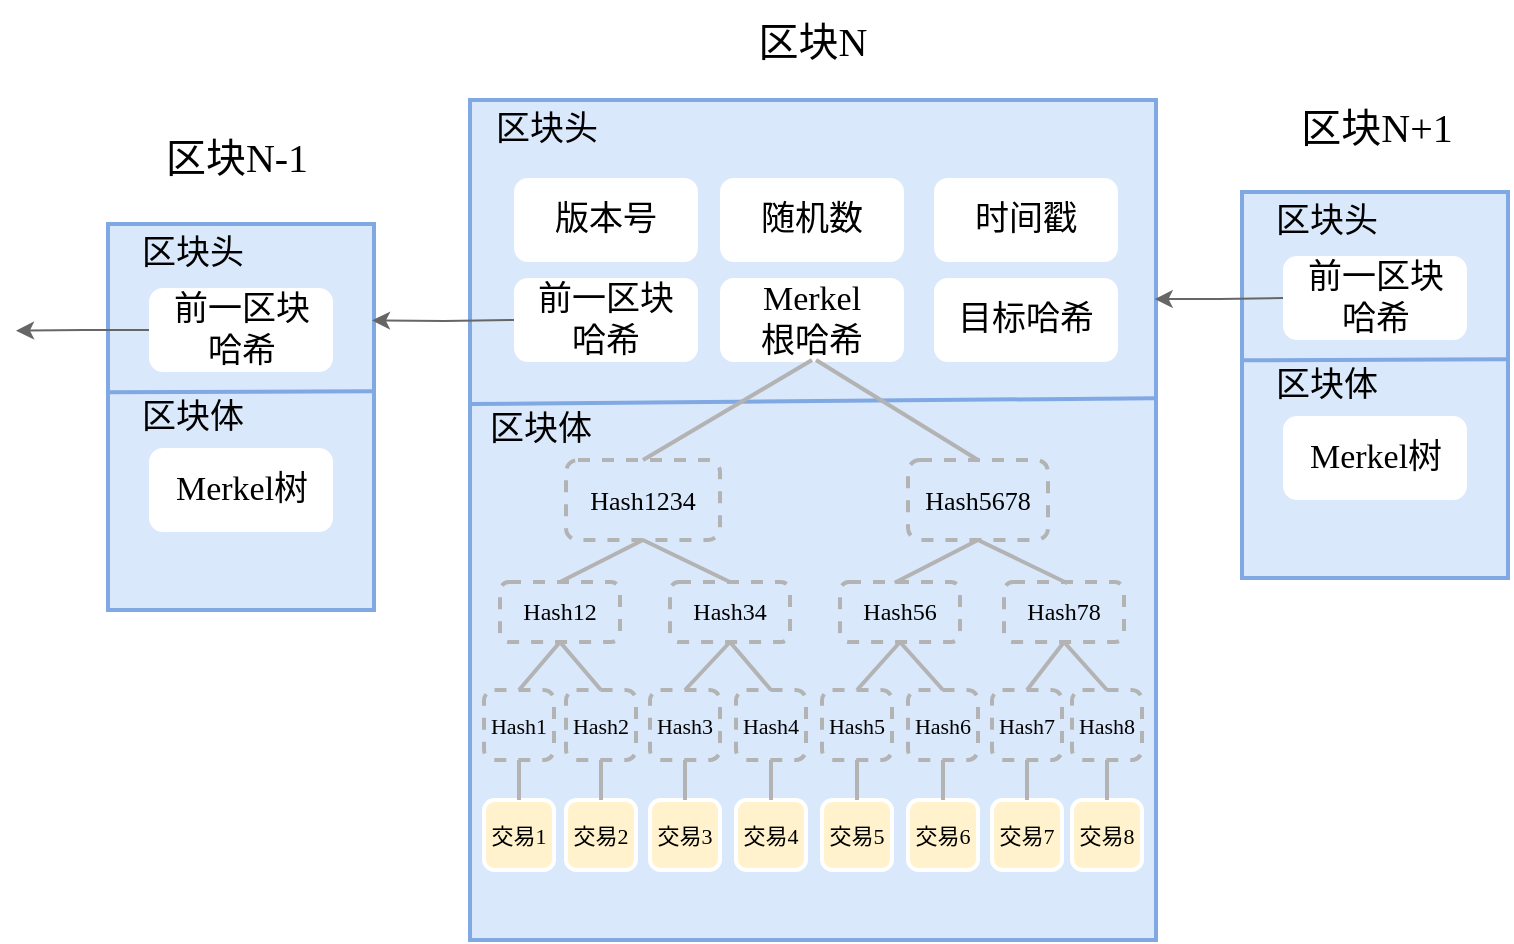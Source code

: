 <mxfile version="24.0.4" type="github">
  <diagram name="第 1 页" id="rfyp5XbZHHv5G1FWqzIb">
    <mxGraphModel dx="794" dy="492" grid="1" gridSize="10" guides="1" tooltips="1" connect="1" arrows="1" fold="1" page="1" pageScale="1" pageWidth="827" pageHeight="1169" math="0" shadow="0">
      <root>
        <mxCell id="0" />
        <mxCell id="1" parent="0" />
        <mxCell id="lKdmcl2pdgZr0fNqd-Vl-1" value="" style="rounded=0;whiteSpace=wrap;html=1;labelBackgroundColor=none;fontSize=17;fontFamily=宋体;fillColor=#dae8fc;strokeColor=#80A8E3;strokeWidth=2;" parent="1" vertex="1">
          <mxGeometry x="257" y="220" width="343" height="420" as="geometry" />
        </mxCell>
        <mxCell id="lKdmcl2pdgZr0fNqd-Vl-4" value="&lt;font style=&quot;font-size: 17px;&quot;&gt;版本号&lt;/font&gt;" style="rounded=1;whiteSpace=wrap;html=1;labelBackgroundColor=none;fontSize=17;strokeWidth=2;strokeColor=#FFFFFF;fontFamily=宋体;align=center;verticalAlign=middle;fontColor=default;fillColor=default;" parent="1" vertex="1">
          <mxGeometry x="280" y="260" width="90" height="40" as="geometry" />
        </mxCell>
        <mxCell id="lKdmcl2pdgZr0fNqd-Vl-5" value="&lt;font style=&quot;font-size: 17px;&quot;&gt;随机数&lt;/font&gt;" style="rounded=1;whiteSpace=wrap;html=1;labelBackgroundColor=none;fontSize=17;strokeColor=#FFFFFF;fontFamily=宋体;strokeWidth=2;align=center;verticalAlign=middle;fontColor=default;fillColor=default;" parent="1" vertex="1">
          <mxGeometry x="383" y="260" width="90" height="40" as="geometry" />
        </mxCell>
        <mxCell id="lKdmcl2pdgZr0fNqd-Vl-6" value="&lt;font style=&quot;font-size: 17px;&quot;&gt;时间戳&lt;/font&gt;" style="rounded=1;whiteSpace=wrap;html=1;labelBackgroundColor=none;fontSize=17;strokeColor=#FFFFFF;fontFamily=宋体;strokeWidth=2;" parent="1" vertex="1">
          <mxGeometry x="490" y="260" width="90" height="40" as="geometry" />
        </mxCell>
        <mxCell id="lKdmcl2pdgZr0fNqd-Vl-7" value="&lt;span style=&quot;font-size: 17px;&quot;&gt;前一区块&lt;/span&gt;&lt;div&gt;&lt;span style=&quot;font-size: 17px;&quot;&gt;哈希&lt;/span&gt;&lt;/div&gt;" style="rounded=1;whiteSpace=wrap;html=1;labelBackgroundColor=none;fontSize=17;fontFamily=宋体;strokeWidth=2;align=center;verticalAlign=middle;strokeColor=#FFFFFF;fontColor=default;fillColor=default;" parent="1" vertex="1">
          <mxGeometry x="280" y="310" width="90" height="40" as="geometry" />
        </mxCell>
        <mxCell id="lKdmcl2pdgZr0fNqd-Vl-8" value="&lt;font face=&quot;Times New Roman&quot; style=&quot;font-size: 17px;&quot;&gt;Merkel&lt;/font&gt;&lt;div&gt;&lt;font style=&quot;font-size: 17px;&quot;&gt;根哈希&lt;/font&gt;&lt;/div&gt;" style="rounded=1;whiteSpace=wrap;html=1;labelBackgroundColor=none;fontSize=17;strokeColor=#FFFFFF;fontFamily=宋体;strokeWidth=2;align=center;verticalAlign=middle;fillColor=default;fontColor=default;" parent="1" vertex="1">
          <mxGeometry x="383" y="310" width="90" height="40" as="geometry" />
        </mxCell>
        <mxCell id="lKdmcl2pdgZr0fNqd-Vl-9" value="&lt;font style=&quot;font-size: 17px;&quot;&gt;目标哈希&lt;/font&gt;" style="rounded=1;whiteSpace=wrap;html=1;labelBackgroundColor=none;fontSize=17;strokeColor=#FFFFFF;fontFamily=宋体;strokeWidth=2;align=center;verticalAlign=middle;fontColor=default;fillColor=default;" parent="1" vertex="1">
          <mxGeometry x="490" y="310" width="90" height="40" as="geometry" />
        </mxCell>
        <mxCell id="lKdmcl2pdgZr0fNqd-Vl-10" value="&lt;font style=&quot;font-size: 17px;&quot;&gt;区块头&lt;/font&gt;" style="text;html=1;align=center;verticalAlign=middle;resizable=0;points=[];autosize=1;strokeColor=none;fillColor=none;fontFamily=宋体;fontSize=12;fontColor=default;labelBackgroundColor=none;" parent="1" vertex="1">
          <mxGeometry x="260" y="220" width="70" height="30" as="geometry" />
        </mxCell>
        <mxCell id="lKdmcl2pdgZr0fNqd-Vl-11" value="" style="endArrow=none;html=1;rounded=0;fontFamily=宋体;fontSize=17;fontColor=default;labelBackgroundColor=none;exitX=0.005;exitY=0.067;exitDx=0;exitDy=0;exitPerimeter=0;entryX=0.998;entryY=0.355;entryDx=0;entryDy=0;entryPerimeter=0;fillColor=#dae8fc;strokeColor=#80A8E3;strokeWidth=2;align=center;verticalAlign=middle;" parent="1" source="lKdmcl2pdgZr0fNqd-Vl-12" target="lKdmcl2pdgZr0fNqd-Vl-1" edge="1">
          <mxGeometry width="50" height="50" relative="1" as="geometry">
            <mxPoint x="450" y="420" as="sourcePoint" />
            <mxPoint x="500" y="370" as="targetPoint" />
            <Array as="points" />
          </mxGeometry>
        </mxCell>
        <mxCell id="lKdmcl2pdgZr0fNqd-Vl-12" value="&lt;font style=&quot;font-size: 17px;&quot;&gt;区块体&lt;/font&gt;" style="text;html=1;align=center;verticalAlign=middle;resizable=0;points=[];autosize=1;strokeColor=none;fillColor=none;fontFamily=宋体;fontSize=12;fontColor=default;labelBackgroundColor=none;" parent="1" vertex="1">
          <mxGeometry x="257" y="370" width="70" height="30" as="geometry" />
        </mxCell>
        <mxCell id="lKdmcl2pdgZr0fNqd-Vl-13" value="Hash1234" style="rounded=1;whiteSpace=wrap;html=1;align=center;verticalAlign=middle;fontFamily=Times New Roman;fontSize=13;fontColor=default;labelBackgroundColor=none;fillColor=none;gradientColor=none;strokeWidth=2;strokeColor=#b3b3b3;dashed=1;" parent="1" vertex="1">
          <mxGeometry x="305" y="400" width="77" height="40" as="geometry" />
        </mxCell>
        <mxCell id="lKdmcl2pdgZr0fNqd-Vl-14" value="Hash5678" style="rounded=1;whiteSpace=wrap;html=1;align=center;verticalAlign=middle;fontFamily=Times New Roman;fontSize=13;fontColor=default;labelBackgroundColor=none;fillColor=none;gradientColor=none;strokeWidth=2;strokeColor=#b3b3b3;dashed=1;" parent="1" vertex="1">
          <mxGeometry x="476" y="400" width="70" height="40" as="geometry" />
        </mxCell>
        <mxCell id="lKdmcl2pdgZr0fNqd-Vl-15" value="" style="endArrow=none;html=1;rounded=0;fontFamily=宋体;fontSize=12;fontColor=default;labelBackgroundColor=none;exitX=0.5;exitY=0;exitDx=0;exitDy=0;strokeColor=#B3B3B3;strokeWidth=2;align=center;verticalAlign=middle;" parent="1" source="lKdmcl2pdgZr0fNqd-Vl-14" edge="1">
          <mxGeometry width="50" height="50" relative="1" as="geometry">
            <mxPoint x="450" y="420" as="sourcePoint" />
            <mxPoint x="430" y="350" as="targetPoint" />
          </mxGeometry>
        </mxCell>
        <mxCell id="lKdmcl2pdgZr0fNqd-Vl-16" value="" style="endArrow=none;html=1;rounded=0;fontFamily=宋体;fontSize=12;fontColor=default;labelBackgroundColor=none;exitX=0.5;exitY=0;exitDx=0;exitDy=0;entryX=0.5;entryY=1;entryDx=0;entryDy=0;strokeWidth=2;strokeColor=#B3B3B3;" parent="1" source="lKdmcl2pdgZr0fNqd-Vl-13" target="lKdmcl2pdgZr0fNqd-Vl-8" edge="1">
          <mxGeometry width="50" height="50" relative="1" as="geometry">
            <mxPoint x="450" y="420" as="sourcePoint" />
            <mxPoint x="500" y="370" as="targetPoint" />
          </mxGeometry>
        </mxCell>
        <mxCell id="lKdmcl2pdgZr0fNqd-Vl-17" value="Hash12" style="rounded=1;whiteSpace=wrap;html=1;align=center;verticalAlign=middle;fontFamily=Times New Roman;fontSize=12;fontColor=default;labelBackgroundColor=none;fillColor=none;gradientColor=none;dashed=1;strokeWidth=2;strokeColor=#b3b3b3;" parent="1" vertex="1">
          <mxGeometry x="272" y="461" width="60" height="30" as="geometry" />
        </mxCell>
        <mxCell id="lKdmcl2pdgZr0fNqd-Vl-18" value="Hash34" style="rounded=1;whiteSpace=wrap;html=1;align=center;verticalAlign=middle;fontFamily=Times New Roman;fontSize=12;fontColor=default;labelBackgroundColor=none;fillColor=none;gradientColor=none;dashed=1;strokeWidth=2;strokeColor=#b3b3b3;" parent="1" vertex="1">
          <mxGeometry x="357" y="461" width="60" height="30" as="geometry" />
        </mxCell>
        <mxCell id="lKdmcl2pdgZr0fNqd-Vl-19" value="Hash78" style="rounded=1;whiteSpace=wrap;html=1;align=center;verticalAlign=middle;fontFamily=Times New Roman;fontSize=12;fontColor=default;labelBackgroundColor=none;fillColor=none;gradientColor=none;dashed=1;strokeWidth=2;strokeColor=#b3b3b3;" parent="1" vertex="1">
          <mxGeometry x="524" y="461" width="60" height="30" as="geometry" />
        </mxCell>
        <mxCell id="lKdmcl2pdgZr0fNqd-Vl-20" value="Hash56" style="rounded=1;whiteSpace=wrap;html=1;align=center;verticalAlign=middle;fontFamily=Times New Roman;fontSize=12;fontColor=default;labelBackgroundColor=none;fillColor=none;gradientColor=none;dashed=1;strokeWidth=2;strokeColor=#b3b3b3;" parent="1" vertex="1">
          <mxGeometry x="442" y="461" width="60" height="30" as="geometry" />
        </mxCell>
        <mxCell id="lKdmcl2pdgZr0fNqd-Vl-21" value="Hash1" style="rounded=1;whiteSpace=wrap;html=1;align=center;verticalAlign=middle;fontFamily=Times New Roman;fontSize=11;fontColor=default;labelBackgroundColor=none;fillColor=none;gradientColor=none;dashed=1;strokeWidth=2;strokeColor=#b3b3b3;" parent="1" vertex="1">
          <mxGeometry x="264" y="515" width="35" height="35" as="geometry" />
        </mxCell>
        <mxCell id="lKdmcl2pdgZr0fNqd-Vl-22" value="Hash2" style="rounded=1;whiteSpace=wrap;html=1;align=center;verticalAlign=middle;fontFamily=Times New Roman;fontSize=11;fontColor=default;labelBackgroundColor=none;fillColor=none;gradientColor=none;dashed=1;strokeWidth=2;strokeColor=#b3b3b3;" parent="1" vertex="1">
          <mxGeometry x="305" y="515" width="35" height="35" as="geometry" />
        </mxCell>
        <mxCell id="lKdmcl2pdgZr0fNqd-Vl-23" value="Hash3" style="rounded=1;whiteSpace=wrap;html=1;align=center;verticalAlign=middle;fontFamily=Times New Roman;fontSize=11;fontColor=default;labelBackgroundColor=none;fillColor=none;gradientColor=none;dashed=1;strokeWidth=2;strokeColor=#b3b3b3;" parent="1" vertex="1">
          <mxGeometry x="347" y="515" width="35" height="35" as="geometry" />
        </mxCell>
        <mxCell id="lKdmcl2pdgZr0fNqd-Vl-24" value="Hash4" style="rounded=1;whiteSpace=wrap;html=1;align=center;verticalAlign=middle;fontFamily=Times New Roman;fontSize=11;fontColor=default;labelBackgroundColor=none;fillColor=none;gradientColor=none;dashed=1;strokeWidth=2;strokeColor=#b3b3b3;" parent="1" vertex="1">
          <mxGeometry x="390" y="515" width="35" height="35" as="geometry" />
        </mxCell>
        <mxCell id="lKdmcl2pdgZr0fNqd-Vl-25" value="Hash5" style="rounded=1;whiteSpace=wrap;html=1;align=center;verticalAlign=middle;fontFamily=Times New Roman;fontSize=11;fontColor=default;labelBackgroundColor=none;fillColor=none;gradientColor=none;dashed=1;strokeWidth=2;strokeColor=#b3b3b3;" parent="1" vertex="1">
          <mxGeometry x="433" y="515" width="35" height="35" as="geometry" />
        </mxCell>
        <mxCell id="lKdmcl2pdgZr0fNqd-Vl-26" value="Hash6" style="rounded=1;whiteSpace=wrap;html=1;align=center;verticalAlign=middle;fontFamily=Times New Roman;fontSize=11;fontColor=default;labelBackgroundColor=none;fillColor=none;gradientColor=none;dashed=1;strokeWidth=2;strokeColor=#b3b3b3;" parent="1" vertex="1">
          <mxGeometry x="476" y="515" width="35" height="35" as="geometry" />
        </mxCell>
        <mxCell id="lKdmcl2pdgZr0fNqd-Vl-27" value="Hash7" style="rounded=1;whiteSpace=wrap;html=1;align=center;verticalAlign=middle;fontFamily=Times New Roman;fontSize=11;fontColor=default;labelBackgroundColor=none;fillColor=none;gradientColor=none;dashed=1;strokeWidth=2;strokeColor=#b3b3b3;" parent="1" vertex="1">
          <mxGeometry x="518" y="515" width="35" height="35" as="geometry" />
        </mxCell>
        <mxCell id="lKdmcl2pdgZr0fNqd-Vl-28" value="Hash8" style="rounded=1;whiteSpace=wrap;html=1;align=center;verticalAlign=middle;fontFamily=Times New Roman;fontSize=11;fontColor=default;labelBackgroundColor=none;fillColor=none;gradientColor=none;dashed=1;strokeWidth=2;strokeColor=#b3b3b3;" parent="1" vertex="1">
          <mxGeometry x="558" y="515" width="35" height="35" as="geometry" />
        </mxCell>
        <mxCell id="lKdmcl2pdgZr0fNqd-Vl-29" value="交易1" style="rounded=1;whiteSpace=wrap;html=1;align=center;verticalAlign=middle;fontFamily=宋体;fontSize=11;labelBackgroundColor=none;fillColor=#fff2cc;strokeWidth=2;strokeColor=#FFFFFF;" parent="1" vertex="1">
          <mxGeometry x="264" y="570" width="35" height="35" as="geometry" />
        </mxCell>
        <mxCell id="lKdmcl2pdgZr0fNqd-Vl-30" value="交易2" style="rounded=1;whiteSpace=wrap;html=1;align=center;verticalAlign=middle;fontFamily=宋体;fontSize=11;labelBackgroundColor=none;fillColor=#fff2cc;strokeWidth=2;strokeColor=#FFFFFF;fontColor=default;" parent="1" vertex="1">
          <mxGeometry x="305" y="570" width="35" height="35" as="geometry" />
        </mxCell>
        <mxCell id="lKdmcl2pdgZr0fNqd-Vl-31" value="交易3" style="rounded=1;whiteSpace=wrap;html=1;align=center;verticalAlign=middle;fontFamily=宋体;fontSize=11;labelBackgroundColor=none;fillColor=#fff2cc;strokeWidth=2;strokeColor=#FFFFFF;fontColor=default;" parent="1" vertex="1">
          <mxGeometry x="347" y="570" width="35" height="35" as="geometry" />
        </mxCell>
        <mxCell id="lKdmcl2pdgZr0fNqd-Vl-32" value="交易4" style="rounded=1;whiteSpace=wrap;html=1;align=center;verticalAlign=middle;fontFamily=宋体;fontSize=11;labelBackgroundColor=none;fillColor=#fff2cc;strokeWidth=2;strokeColor=#FFFFFF;fontColor=default;" parent="1" vertex="1">
          <mxGeometry x="390" y="570" width="35" height="35" as="geometry" />
        </mxCell>
        <mxCell id="lKdmcl2pdgZr0fNqd-Vl-33" value="交易5" style="rounded=1;whiteSpace=wrap;html=1;align=center;verticalAlign=middle;fontFamily=宋体;fontSize=11;labelBackgroundColor=none;fillColor=#fff2cc;strokeWidth=2;strokeColor=#FFFFFF;fontColor=default;" parent="1" vertex="1">
          <mxGeometry x="433" y="570" width="35" height="35" as="geometry" />
        </mxCell>
        <mxCell id="lKdmcl2pdgZr0fNqd-Vl-34" value="交易6" style="rounded=1;whiteSpace=wrap;html=1;align=center;verticalAlign=middle;fontFamily=宋体;fontSize=11;labelBackgroundColor=none;fillColor=#fff2cc;strokeWidth=2;strokeColor=#FFFFFF;fontColor=default;" parent="1" vertex="1">
          <mxGeometry x="476" y="570" width="35" height="35" as="geometry" />
        </mxCell>
        <mxCell id="lKdmcl2pdgZr0fNqd-Vl-35" value="交易7" style="rounded=1;whiteSpace=wrap;html=1;align=center;verticalAlign=middle;fontFamily=宋体;fontSize=11;labelBackgroundColor=none;fillColor=#fff2cc;strokeWidth=2;strokeColor=#FFFFFF;fontColor=default;" parent="1" vertex="1">
          <mxGeometry x="518" y="570" width="35" height="35" as="geometry" />
        </mxCell>
        <mxCell id="lKdmcl2pdgZr0fNqd-Vl-36" value="交易8" style="rounded=1;whiteSpace=wrap;html=1;align=center;verticalAlign=middle;fontFamily=宋体;fontSize=11;labelBackgroundColor=none;fillColor=#fff2cc;strokeWidth=2;strokeColor=#FFFFFF;fontColor=default;" parent="1" vertex="1">
          <mxGeometry x="558" y="570" width="35" height="35" as="geometry" />
        </mxCell>
        <mxCell id="lKdmcl2pdgZr0fNqd-Vl-37" value="" style="endArrow=none;html=1;rounded=0;fontFamily=Times New Roman;fontSize=12;fontColor=default;labelBackgroundColor=none;entryX=0.5;entryY=1;entryDx=0;entryDy=0;exitX=0.5;exitY=0;exitDx=0;exitDy=0;strokeWidth=2;strokeColor=#b3b3b3;" parent="1" source="lKdmcl2pdgZr0fNqd-Vl-17" target="lKdmcl2pdgZr0fNqd-Vl-13" edge="1">
          <mxGeometry width="50" height="50" relative="1" as="geometry">
            <mxPoint x="280" y="500" as="sourcePoint" />
            <mxPoint x="330" y="450" as="targetPoint" />
          </mxGeometry>
        </mxCell>
        <mxCell id="lKdmcl2pdgZr0fNqd-Vl-38" value="" style="endArrow=none;html=1;rounded=0;fontFamily=Times New Roman;fontSize=12;fontColor=default;labelBackgroundColor=none;exitX=0.5;exitY=0;exitDx=0;exitDy=0;entryX=0.5;entryY=1;entryDx=0;entryDy=0;strokeWidth=2;strokeColor=#b3b3b3;" parent="1" source="lKdmcl2pdgZr0fNqd-Vl-18" target="lKdmcl2pdgZr0fNqd-Vl-13" edge="1">
          <mxGeometry width="50" height="50" relative="1" as="geometry">
            <mxPoint x="90" y="490" as="sourcePoint" />
            <mxPoint x="340" y="440" as="targetPoint" />
          </mxGeometry>
        </mxCell>
        <mxCell id="lKdmcl2pdgZr0fNqd-Vl-39" value="" style="endArrow=none;html=1;rounded=0;fontFamily=Times New Roman;fontSize=11;fontColor=default;labelBackgroundColor=none;exitX=0.5;exitY=0;exitDx=0;exitDy=0;entryX=0.5;entryY=1;entryDx=0;entryDy=0;strokeWidth=2;strokeColor=#b3b3b3;" parent="1" source="lKdmcl2pdgZr0fNqd-Vl-21" target="lKdmcl2pdgZr0fNqd-Vl-17" edge="1">
          <mxGeometry width="50" height="50" relative="1" as="geometry">
            <mxPoint x="250" y="540" as="sourcePoint" />
            <mxPoint x="300" y="500" as="targetPoint" />
          </mxGeometry>
        </mxCell>
        <mxCell id="lKdmcl2pdgZr0fNqd-Vl-40" value="" style="endArrow=none;html=1;rounded=0;fontFamily=宋体;fontSize=11;fontColor=default;labelBackgroundColor=none;entryX=0.5;entryY=1;entryDx=0;entryDy=0;strokeWidth=2;strokeColor=#b3b3b3;" parent="1" source="lKdmcl2pdgZr0fNqd-Vl-29" target="lKdmcl2pdgZr0fNqd-Vl-21" edge="1">
          <mxGeometry width="50" height="50" relative="1" as="geometry">
            <mxPoint x="300" y="575" as="sourcePoint" />
            <mxPoint x="350" y="525" as="targetPoint" />
          </mxGeometry>
        </mxCell>
        <mxCell id="lKdmcl2pdgZr0fNqd-Vl-41" value="" style="endArrow=none;html=1;rounded=0;fontFamily=宋体;fontSize=11;fontColor=default;labelBackgroundColor=none;entryX=0.5;entryY=1;entryDx=0;entryDy=0;strokeWidth=2;strokeColor=#b3b3b3;" parent="1" source="lKdmcl2pdgZr0fNqd-Vl-30" target="lKdmcl2pdgZr0fNqd-Vl-22" edge="1">
          <mxGeometry width="50" height="50" relative="1" as="geometry">
            <mxPoint x="290" y="605" as="sourcePoint" />
            <mxPoint x="340" y="555" as="targetPoint" />
          </mxGeometry>
        </mxCell>
        <mxCell id="lKdmcl2pdgZr0fNqd-Vl-43" value="" style="endArrow=none;html=1;rounded=0;fontFamily=宋体;fontSize=11;fontColor=default;labelBackgroundColor=none;entryX=0.5;entryY=1;entryDx=0;entryDy=0;strokeWidth=2;strokeColor=#b3b3b3;" parent="1" source="lKdmcl2pdgZr0fNqd-Vl-31" target="lKdmcl2pdgZr0fNqd-Vl-23" edge="1">
          <mxGeometry width="50" height="50" relative="1" as="geometry">
            <mxPoint x="340" y="605" as="sourcePoint" />
            <mxPoint x="390" y="555" as="targetPoint" />
          </mxGeometry>
        </mxCell>
        <mxCell id="lKdmcl2pdgZr0fNqd-Vl-46" value="" style="endArrow=none;html=1;rounded=0;fontFamily=宋体;fontSize=11;fontColor=default;labelBackgroundColor=none;entryX=0.5;entryY=1;entryDx=0;entryDy=0;strokeWidth=2;strokeColor=#b3b3b3;" parent="1" source="lKdmcl2pdgZr0fNqd-Vl-32" target="lKdmcl2pdgZr0fNqd-Vl-24" edge="1">
          <mxGeometry width="50" height="50" relative="1" as="geometry">
            <mxPoint x="370" y="665" as="sourcePoint" />
            <mxPoint x="420" y="615" as="targetPoint" />
          </mxGeometry>
        </mxCell>
        <mxCell id="lKdmcl2pdgZr0fNqd-Vl-47" value="" style="endArrow=none;html=1;rounded=0;fontFamily=宋体;fontSize=11;fontColor=default;labelBackgroundColor=none;entryX=0.5;entryY=1;entryDx=0;entryDy=0;strokeWidth=2;strokeColor=#b3b3b3;" parent="1" source="lKdmcl2pdgZr0fNqd-Vl-33" target="lKdmcl2pdgZr0fNqd-Vl-25" edge="1">
          <mxGeometry width="50" height="50" relative="1" as="geometry">
            <mxPoint x="420" y="675" as="sourcePoint" />
            <mxPoint x="470" y="625" as="targetPoint" />
          </mxGeometry>
        </mxCell>
        <mxCell id="lKdmcl2pdgZr0fNqd-Vl-48" value="" style="endArrow=none;html=1;rounded=0;fontFamily=宋体;fontSize=11;fontColor=default;labelBackgroundColor=none;entryX=0.5;entryY=1;entryDx=0;entryDy=0;strokeWidth=2;strokeColor=#b3b3b3;" parent="1" source="lKdmcl2pdgZr0fNqd-Vl-34" target="lKdmcl2pdgZr0fNqd-Vl-26" edge="1">
          <mxGeometry width="50" height="50" relative="1" as="geometry">
            <mxPoint x="380" y="675" as="sourcePoint" />
            <mxPoint x="430" y="625" as="targetPoint" />
          </mxGeometry>
        </mxCell>
        <mxCell id="lKdmcl2pdgZr0fNqd-Vl-49" value="" style="endArrow=none;html=1;rounded=0;fontFamily=宋体;fontSize=11;fontColor=default;labelBackgroundColor=none;entryX=0.5;entryY=1;entryDx=0;entryDy=0;strokeWidth=2;strokeColor=#b3b3b3;" parent="1" source="lKdmcl2pdgZr0fNqd-Vl-35" target="lKdmcl2pdgZr0fNqd-Vl-27" edge="1">
          <mxGeometry width="50" height="50" relative="1" as="geometry">
            <mxPoint x="450" y="675" as="sourcePoint" />
            <mxPoint x="500" y="625" as="targetPoint" />
          </mxGeometry>
        </mxCell>
        <mxCell id="lKdmcl2pdgZr0fNqd-Vl-51" value="" style="endArrow=none;html=1;rounded=0;fontFamily=宋体;fontSize=11;fontColor=default;labelBackgroundColor=none;entryX=0.5;entryY=1;entryDx=0;entryDy=0;exitX=0.5;exitY=0;exitDx=0;exitDy=0;strokeWidth=2;strokeColor=#b3b3b3;" parent="1" source="lKdmcl2pdgZr0fNqd-Vl-36" target="lKdmcl2pdgZr0fNqd-Vl-28" edge="1">
          <mxGeometry width="50" height="50" relative="1" as="geometry">
            <mxPoint x="460" y="685" as="sourcePoint" />
            <mxPoint x="510" y="635" as="targetPoint" />
          </mxGeometry>
        </mxCell>
        <mxCell id="lKdmcl2pdgZr0fNqd-Vl-52" value="" style="endArrow=none;html=1;rounded=0;fontFamily=Times New Roman;fontSize=11;fontColor=default;labelBackgroundColor=none;entryX=0.5;entryY=1;entryDx=0;entryDy=0;exitX=0.5;exitY=0;exitDx=0;exitDy=0;strokeWidth=2;strokeColor=#b3b3b3;" parent="1" source="lKdmcl2pdgZr0fNqd-Vl-22" target="lKdmcl2pdgZr0fNqd-Vl-17" edge="1">
          <mxGeometry width="50" height="50" relative="1" as="geometry">
            <mxPoint x="300" y="550" as="sourcePoint" />
            <mxPoint x="350" y="500" as="targetPoint" />
          </mxGeometry>
        </mxCell>
        <mxCell id="lKdmcl2pdgZr0fNqd-Vl-53" value="" style="endArrow=none;html=1;rounded=0;fontFamily=Times New Roman;fontSize=11;fontColor=default;labelBackgroundColor=none;entryX=0.5;entryY=1;entryDx=0;entryDy=0;exitX=0.5;exitY=0;exitDx=0;exitDy=0;strokeWidth=2;strokeColor=#b3b3b3;" parent="1" source="lKdmcl2pdgZr0fNqd-Vl-23" target="lKdmcl2pdgZr0fNqd-Vl-18" edge="1">
          <mxGeometry width="50" height="50" relative="1" as="geometry">
            <mxPoint x="340" y="550" as="sourcePoint" />
            <mxPoint x="390" y="500" as="targetPoint" />
          </mxGeometry>
        </mxCell>
        <mxCell id="lKdmcl2pdgZr0fNqd-Vl-54" value="" style="endArrow=none;html=1;rounded=0;fontFamily=Times New Roman;fontSize=11;fontColor=default;labelBackgroundColor=none;entryX=0.5;entryY=1;entryDx=0;entryDy=0;exitX=0.5;exitY=0;exitDx=0;exitDy=0;strokeWidth=2;strokeColor=#b3b3b3;" parent="1" source="lKdmcl2pdgZr0fNqd-Vl-25" target="lKdmcl2pdgZr0fNqd-Vl-20" edge="1">
          <mxGeometry width="50" height="50" relative="1" as="geometry">
            <mxPoint x="400" y="560" as="sourcePoint" />
            <mxPoint x="450" y="510" as="targetPoint" />
          </mxGeometry>
        </mxCell>
        <mxCell id="lKdmcl2pdgZr0fNqd-Vl-55" value="" style="endArrow=none;html=1;rounded=0;fontFamily=Times New Roman;fontSize=11;fontColor=default;labelBackgroundColor=none;exitX=0.5;exitY=0;exitDx=0;exitDy=0;entryX=0.5;entryY=1;entryDx=0;entryDy=0;strokeWidth=2;strokeColor=#b3b3b3;" parent="1" source="lKdmcl2pdgZr0fNqd-Vl-27" target="lKdmcl2pdgZr0fNqd-Vl-19" edge="1">
          <mxGeometry width="50" height="50" relative="1" as="geometry">
            <mxPoint x="500" y="540" as="sourcePoint" />
            <mxPoint x="550" y="490" as="targetPoint" />
          </mxGeometry>
        </mxCell>
        <mxCell id="lKdmcl2pdgZr0fNqd-Vl-56" value="" style="endArrow=none;html=1;rounded=0;fontFamily=Times New Roman;fontSize=11;fontColor=default;labelBackgroundColor=none;entryX=0.5;entryY=0;entryDx=0;entryDy=0;exitX=0.5;exitY=1;exitDx=0;exitDy=0;strokeWidth=2;strokeColor=#b3b3b3;" parent="1" source="lKdmcl2pdgZr0fNqd-Vl-18" target="lKdmcl2pdgZr0fNqd-Vl-24" edge="1">
          <mxGeometry width="50" height="50" relative="1" as="geometry">
            <mxPoint x="350" y="580" as="sourcePoint" />
            <mxPoint x="400" y="530" as="targetPoint" />
          </mxGeometry>
        </mxCell>
        <mxCell id="lKdmcl2pdgZr0fNqd-Vl-57" value="" style="endArrow=none;html=1;rounded=0;fontFamily=Times New Roman;fontSize=11;fontColor=default;labelBackgroundColor=none;entryX=0.5;entryY=1;entryDx=0;entryDy=0;exitX=0.5;exitY=0;exitDx=0;exitDy=0;strokeWidth=2;strokeColor=#b3b3b3;" parent="1" source="lKdmcl2pdgZr0fNqd-Vl-26" target="lKdmcl2pdgZr0fNqd-Vl-20" edge="1">
          <mxGeometry width="50" height="50" relative="1" as="geometry">
            <mxPoint x="450" y="580" as="sourcePoint" />
            <mxPoint x="500" y="530" as="targetPoint" />
          </mxGeometry>
        </mxCell>
        <mxCell id="lKdmcl2pdgZr0fNqd-Vl-58" value="" style="endArrow=none;html=1;rounded=0;fontFamily=Times New Roman;fontSize=11;fontColor=default;labelBackgroundColor=none;entryX=0.5;entryY=1;entryDx=0;entryDy=0;exitX=0.5;exitY=0;exitDx=0;exitDy=0;strokeWidth=2;strokeColor=#b3b3b3;" parent="1" source="lKdmcl2pdgZr0fNqd-Vl-28" target="lKdmcl2pdgZr0fNqd-Vl-19" edge="1">
          <mxGeometry width="50" height="50" relative="1" as="geometry">
            <mxPoint x="430" y="540" as="sourcePoint" />
            <mxPoint x="480" y="490" as="targetPoint" />
          </mxGeometry>
        </mxCell>
        <mxCell id="lKdmcl2pdgZr0fNqd-Vl-67" value="" style="rounded=0;whiteSpace=wrap;html=1;align=center;verticalAlign=middle;fontFamily=宋体;fontSize=17;labelBackgroundColor=none;fillColor=#dae8fc;strokeColor=#80A8E3;strokeWidth=2;fontColor=default;" parent="1" vertex="1">
          <mxGeometry x="643" y="266" width="133" height="193" as="geometry" />
        </mxCell>
        <mxCell id="lKdmcl2pdgZr0fNqd-Vl-68" value="区块头" style="text;html=1;align=center;verticalAlign=middle;resizable=0;points=[];autosize=1;fontFamily=宋体;fontSize=17;labelBackgroundColor=none;" parent="1" vertex="1">
          <mxGeometry x="649.5" y="266" width="70" height="30" as="geometry" />
        </mxCell>
        <mxCell id="lKdmcl2pdgZr0fNqd-Vl-71" value="&lt;span style=&quot;font-size: 17px;&quot;&gt;前一区块&lt;/span&gt;&lt;div style=&quot;font-size: 17px;&quot;&gt;&lt;span style=&quot;font-size: 17px;&quot;&gt;哈希&lt;/span&gt;&lt;/div&gt;" style="rounded=1;whiteSpace=wrap;html=1;labelBackgroundColor=none;fontSize=17;strokeColor=#FFFFFF;fontFamily=宋体;strokeWidth=2;fillColor=default;align=center;verticalAlign=middle;fontColor=default;" parent="1" vertex="1">
          <mxGeometry x="664.5" y="299" width="90" height="40" as="geometry" />
        </mxCell>
        <mxCell id="lKdmcl2pdgZr0fNqd-Vl-73" value="" style="endArrow=none;html=1;rounded=0;fontFamily=宋体;fontSize=17;fontColor=default;labelBackgroundColor=none;exitX=0;exitY=0.436;exitDx=0;exitDy=0;exitPerimeter=0;entryX=0.998;entryY=0.433;entryDx=0;entryDy=0;entryPerimeter=0;fillColor=#dae8fc;strokeColor=#80A8E3;strokeWidth=2;align=center;verticalAlign=middle;" parent="1" source="lKdmcl2pdgZr0fNqd-Vl-67" target="lKdmcl2pdgZr0fNqd-Vl-67" edge="1">
          <mxGeometry width="50" height="50" relative="1" as="geometry">
            <mxPoint x="687.5" y="399" as="sourcePoint" />
            <mxPoint x="737.5" y="349" as="targetPoint" />
          </mxGeometry>
        </mxCell>
        <mxCell id="lKdmcl2pdgZr0fNqd-Vl-75" value="区块体" style="text;html=1;align=center;verticalAlign=middle;resizable=0;points=[];autosize=1;fontFamily=宋体;fontSize=17;labelBackgroundColor=none;" parent="1" vertex="1">
          <mxGeometry x="649.5" y="347.5" width="70" height="30" as="geometry" />
        </mxCell>
        <mxCell id="lKdmcl2pdgZr0fNqd-Vl-76" value="&lt;font style=&quot;font-size: 17px;&quot;&gt;&lt;font face=&quot;Times New Roman&quot;&gt;Merkel&lt;/font&gt;树&lt;/font&gt;" style="rounded=1;whiteSpace=wrap;html=1;labelBackgroundColor=none;fontSize=17;strokeColor=#FFFFFF;fontFamily=宋体;strokeWidth=2;fillColor=default;fontColor=default;align=center;verticalAlign=middle;" parent="1" vertex="1">
          <mxGeometry x="664.5" y="379" width="90" height="40" as="geometry" />
        </mxCell>
        <mxCell id="lKdmcl2pdgZr0fNqd-Vl-85" style="edgeStyle=orthogonalEdgeStyle;rounded=0;orthogonalLoop=1;jettySize=auto;html=1;exitX=0;exitY=0.5;exitDx=0;exitDy=0;fontFamily=宋体;fontSize=12;fontColor=default;labelBackgroundColor=none;entryX=1.001;entryY=0.237;entryDx=0;entryDy=0;entryPerimeter=0;strokeColor=#666666;" parent="1" edge="1">
          <mxGeometry relative="1" as="geometry">
            <mxPoint x="599.343" y="319.54" as="targetPoint" />
            <mxPoint x="663.5" y="319" as="sourcePoint" />
          </mxGeometry>
        </mxCell>
        <mxCell id="lKdmcl2pdgZr0fNqd-Vl-86" value="" style="rounded=0;whiteSpace=wrap;html=1;align=center;verticalAlign=middle;fontFamily=宋体;fontSize=17;labelBackgroundColor=none;fillColor=#dae8fc;strokeColor=#80A8E3;strokeWidth=2;fontColor=default;" parent="1" vertex="1">
          <mxGeometry x="76" y="282" width="133" height="193" as="geometry" />
        </mxCell>
        <mxCell id="lKdmcl2pdgZr0fNqd-Vl-87" value="区块头" style="text;html=1;align=center;verticalAlign=middle;resizable=0;points=[];autosize=1;fontFamily=宋体;fontSize=17;labelBackgroundColor=none;" parent="1" vertex="1">
          <mxGeometry x="82.5" y="282" width="70" height="30" as="geometry" />
        </mxCell>
        <mxCell id="lKdmcl2pdgZr0fNqd-Vl-100" style="edgeStyle=orthogonalEdgeStyle;rounded=0;orthogonalLoop=1;jettySize=auto;html=1;exitX=0;exitY=0.5;exitDx=0;exitDy=0;fontFamily=Helvetica;fontSize=12;fontColor=default;labelBackgroundColor=none;strokeColor=#666666;" parent="1" source="lKdmcl2pdgZr0fNqd-Vl-88" edge="1">
          <mxGeometry relative="1" as="geometry">
            <mxPoint x="30" y="335.333" as="targetPoint" />
          </mxGeometry>
        </mxCell>
        <mxCell id="lKdmcl2pdgZr0fNqd-Vl-88" value="&lt;span style=&quot;font-size: 17px;&quot;&gt;前一区块&lt;/span&gt;&lt;div style=&quot;font-size: 17px;&quot;&gt;&lt;span style=&quot;font-size: 17px;&quot;&gt;哈希&lt;/span&gt;&lt;/div&gt;" style="rounded=1;whiteSpace=wrap;html=1;labelBackgroundColor=none;fontSize=17;strokeColor=#FFFFFF;fontFamily=宋体;fillColor=default;fontColor=default;strokeWidth=2;align=center;verticalAlign=middle;" parent="1" vertex="1">
          <mxGeometry x="97.5" y="315" width="90" height="40" as="geometry" />
        </mxCell>
        <mxCell id="lKdmcl2pdgZr0fNqd-Vl-89" value="" style="endArrow=none;html=1;rounded=0;fontFamily=宋体;fontSize=17;fontColor=default;labelBackgroundColor=none;exitX=0;exitY=0.436;exitDx=0;exitDy=0;exitPerimeter=0;entryX=0.998;entryY=0.433;entryDx=0;entryDy=0;entryPerimeter=0;fillColor=#dae8fc;strokeColor=#80A8E3;strokeWidth=2;align=center;verticalAlign=middle;" parent="1" source="lKdmcl2pdgZr0fNqd-Vl-86" target="lKdmcl2pdgZr0fNqd-Vl-86" edge="1">
          <mxGeometry width="50" height="50" relative="1" as="geometry">
            <mxPoint x="120.5" y="415" as="sourcePoint" />
            <mxPoint x="170.5" y="365" as="targetPoint" />
          </mxGeometry>
        </mxCell>
        <mxCell id="lKdmcl2pdgZr0fNqd-Vl-90" value="区块体" style="text;html=1;align=center;verticalAlign=middle;resizable=0;points=[];autosize=1;fontFamily=宋体;fontSize=17;labelBackgroundColor=none;" parent="1" vertex="1">
          <mxGeometry x="82.5" y="363.5" width="70" height="30" as="geometry" />
        </mxCell>
        <mxCell id="lKdmcl2pdgZr0fNqd-Vl-91" value="&lt;font style=&quot;font-size: 17px;&quot;&gt;&lt;font face=&quot;Times New Roman&quot;&gt;Merkel&lt;/font&gt;树&lt;/font&gt;" style="rounded=1;whiteSpace=wrap;html=1;labelBackgroundColor=none;fontSize=17;strokeColor=#FFFFFF;fontFamily=宋体;fillColor=default;fontColor=default;strokeWidth=2;align=center;verticalAlign=middle;" parent="1" vertex="1">
          <mxGeometry x="97.5" y="395" width="90" height="40" as="geometry" />
        </mxCell>
        <mxCell id="lKdmcl2pdgZr0fNqd-Vl-92" style="edgeStyle=orthogonalEdgeStyle;rounded=0;orthogonalLoop=1;jettySize=auto;html=1;exitX=0;exitY=0.5;exitDx=0;exitDy=0;entryX=1;entryY=0.25;entryDx=0;entryDy=0;fontFamily=宋体;fontSize=12;fontColor=default;labelBackgroundColor=none;strokeColor=#666666;" parent="1" edge="1">
          <mxGeometry relative="1" as="geometry">
            <mxPoint x="279" y="330" as="sourcePoint" />
            <mxPoint x="208" y="330.25" as="targetPoint" />
          </mxGeometry>
        </mxCell>
        <mxCell id="lKdmcl2pdgZr0fNqd-Vl-95" value="区块N" style="text;html=1;align=center;verticalAlign=middle;resizable=0;points=[];autosize=1;strokeColor=none;fillColor=none;fontFamily=宋体;fontSize=20;fontColor=default;labelBackgroundColor=none;" parent="1" vertex="1">
          <mxGeometry x="393" y="170" width="70" height="40" as="geometry" />
        </mxCell>
        <mxCell id="lKdmcl2pdgZr0fNqd-Vl-96" value="区块N+1" style="text;html=1;align=center;verticalAlign=middle;resizable=0;points=[];autosize=1;fontFamily=宋体;fontSize=20;labelBackgroundColor=none;" parent="1" vertex="1">
          <mxGeometry x="665" y="213" width="90" height="40" as="geometry" />
        </mxCell>
        <mxCell id="lKdmcl2pdgZr0fNqd-Vl-97" value="&lt;font style=&quot;font-size: 20px;&quot;&gt;区块N-1&lt;/font&gt;" style="text;html=1;align=center;verticalAlign=middle;resizable=0;points=[];autosize=1;strokeColor=none;fillColor=none;fontFamily=宋体;fontSize=17;fontColor=default;labelBackgroundColor=none;" parent="1" vertex="1">
          <mxGeometry x="95" y="229" width="90" height="40" as="geometry" />
        </mxCell>
        <mxCell id="lKdmcl2pdgZr0fNqd-Vl-98" value="" style="endArrow=none;html=1;rounded=0;fontFamily=Times New Roman;fontSize=12;fontColor=default;labelBackgroundColor=none;entryX=0.5;entryY=1;entryDx=0;entryDy=0;exitX=0.456;exitY=0.014;exitDx=0;exitDy=0;exitPerimeter=0;strokeWidth=2;strokeColor=#b3b3b3;" parent="1" source="lKdmcl2pdgZr0fNqd-Vl-20" target="lKdmcl2pdgZr0fNqd-Vl-14" edge="1">
          <mxGeometry width="50" height="50" relative="1" as="geometry">
            <mxPoint x="470" y="460" as="sourcePoint" />
            <mxPoint x="480" y="430" as="targetPoint" />
          </mxGeometry>
        </mxCell>
        <mxCell id="lKdmcl2pdgZr0fNqd-Vl-99" value="" style="endArrow=none;html=1;rounded=0;fontFamily=Times New Roman;fontSize=12;fontColor=default;labelBackgroundColor=none;entryX=0.5;entryY=1;entryDx=0;entryDy=0;exitX=0.529;exitY=0.021;exitDx=0;exitDy=0;exitPerimeter=0;strokeWidth=2;strokeColor=#b3b3b3;" parent="1" source="lKdmcl2pdgZr0fNqd-Vl-19" target="lKdmcl2pdgZr0fNqd-Vl-14" edge="1">
          <mxGeometry width="50" height="50" relative="1" as="geometry">
            <mxPoint x="410" y="490" as="sourcePoint" />
            <mxPoint x="460" y="440" as="targetPoint" />
          </mxGeometry>
        </mxCell>
      </root>
    </mxGraphModel>
  </diagram>
</mxfile>
